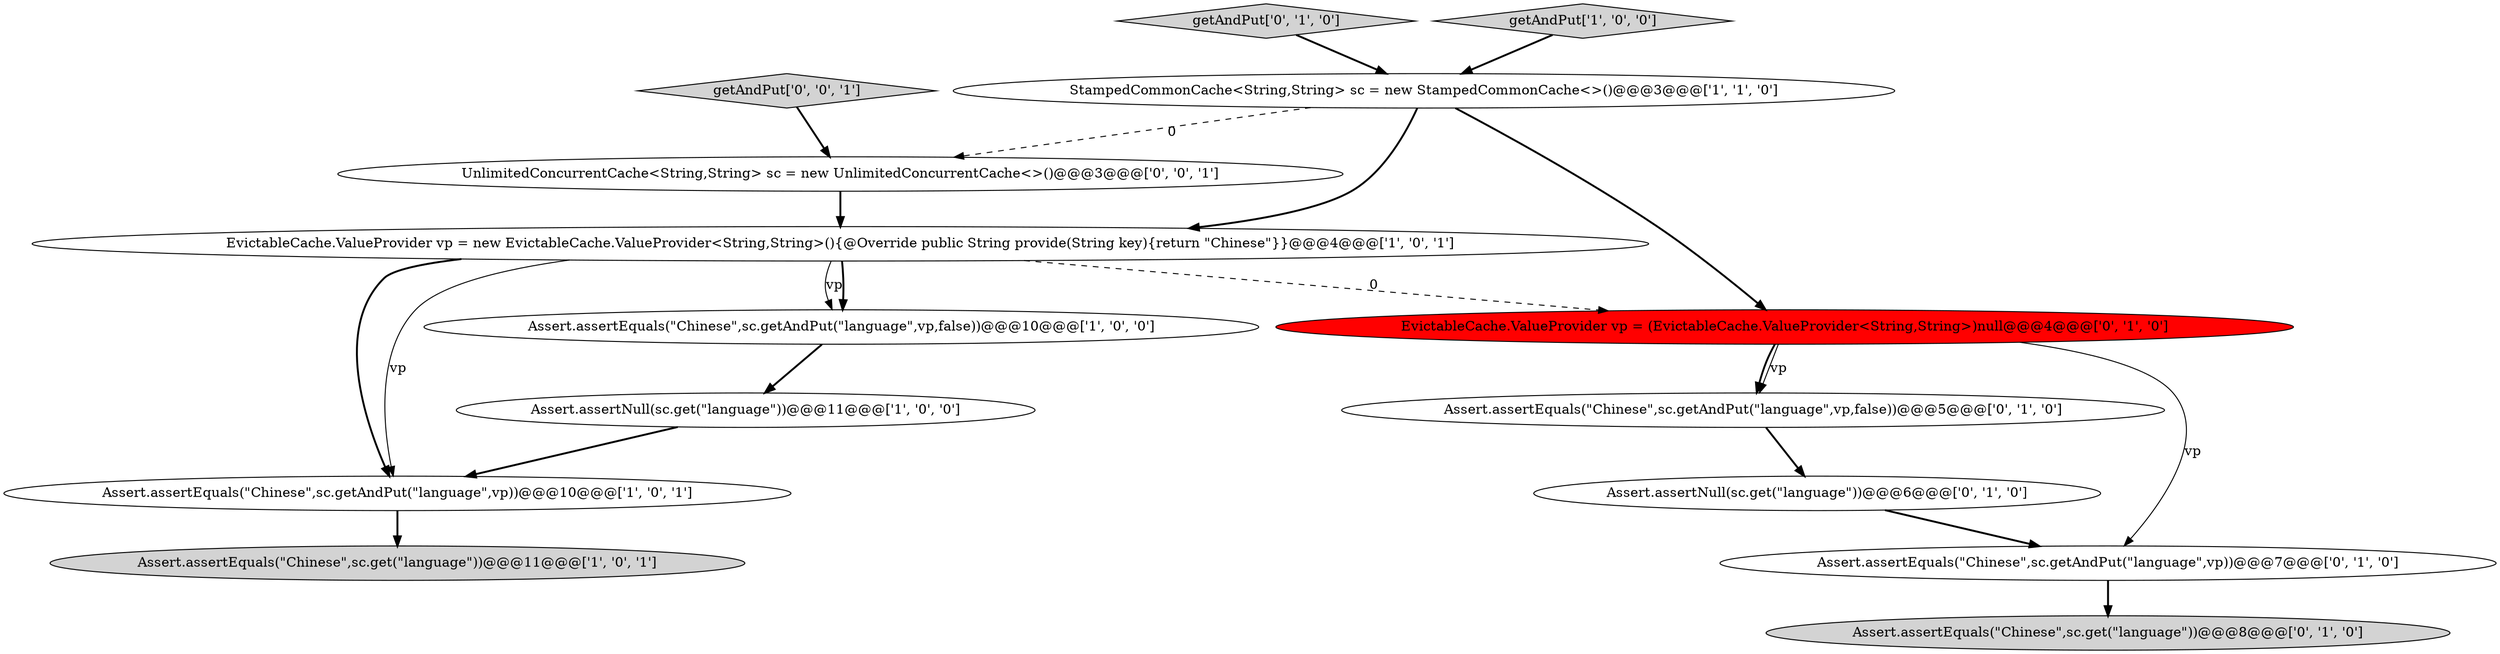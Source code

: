 digraph {
13 [style = filled, label = "UnlimitedConcurrentCache<String,String> sc = new UnlimitedConcurrentCache<>()@@@3@@@['0', '0', '1']", fillcolor = white, shape = ellipse image = "AAA0AAABBB3BBB"];
9 [style = filled, label = "Assert.assertEquals(\"Chinese\",sc.getAndPut(\"language\",vp,false))@@@5@@@['0', '1', '0']", fillcolor = white, shape = ellipse image = "AAA0AAABBB2BBB"];
3 [style = filled, label = "EvictableCache.ValueProvider vp = new EvictableCache.ValueProvider<String,String>(){@Override public String provide(String key){return \"Chinese\"}}@@@4@@@['1', '0', '1']", fillcolor = white, shape = ellipse image = "AAA0AAABBB1BBB"];
10 [style = filled, label = "Assert.assertNull(sc.get(\"language\"))@@@6@@@['0', '1', '0']", fillcolor = white, shape = ellipse image = "AAA0AAABBB2BBB"];
12 [style = filled, label = "getAndPut['0', '1', '0']", fillcolor = lightgray, shape = diamond image = "AAA0AAABBB2BBB"];
2 [style = filled, label = "Assert.assertEquals(\"Chinese\",sc.getAndPut(\"language\",vp,false))@@@10@@@['1', '0', '0']", fillcolor = white, shape = ellipse image = "AAA0AAABBB1BBB"];
6 [style = filled, label = "Assert.assertEquals(\"Chinese\",sc.getAndPut(\"language\",vp))@@@10@@@['1', '0', '1']", fillcolor = white, shape = ellipse image = "AAA0AAABBB1BBB"];
1 [style = filled, label = "Assert.assertEquals(\"Chinese\",sc.get(\"language\"))@@@11@@@['1', '0', '1']", fillcolor = lightgray, shape = ellipse image = "AAA0AAABBB1BBB"];
0 [style = filled, label = "Assert.assertNull(sc.get(\"language\"))@@@11@@@['1', '0', '0']", fillcolor = white, shape = ellipse image = "AAA0AAABBB1BBB"];
8 [style = filled, label = "Assert.assertEquals(\"Chinese\",sc.getAndPut(\"language\",vp))@@@7@@@['0', '1', '0']", fillcolor = white, shape = ellipse image = "AAA0AAABBB2BBB"];
7 [style = filled, label = "Assert.assertEquals(\"Chinese\",sc.get(\"language\"))@@@8@@@['0', '1', '0']", fillcolor = lightgray, shape = ellipse image = "AAA0AAABBB2BBB"];
14 [style = filled, label = "getAndPut['0', '0', '1']", fillcolor = lightgray, shape = diamond image = "AAA0AAABBB3BBB"];
5 [style = filled, label = "getAndPut['1', '0', '0']", fillcolor = lightgray, shape = diamond image = "AAA0AAABBB1BBB"];
11 [style = filled, label = "EvictableCache.ValueProvider vp = (EvictableCache.ValueProvider<String,String>)null@@@4@@@['0', '1', '0']", fillcolor = red, shape = ellipse image = "AAA1AAABBB2BBB"];
4 [style = filled, label = "StampedCommonCache<String,String> sc = new StampedCommonCache<>()@@@3@@@['1', '1', '0']", fillcolor = white, shape = ellipse image = "AAA0AAABBB1BBB"];
4->3 [style = bold, label=""];
0->6 [style = bold, label=""];
3->6 [style = bold, label=""];
11->8 [style = solid, label="vp"];
9->10 [style = bold, label=""];
11->9 [style = bold, label=""];
8->7 [style = bold, label=""];
3->2 [style = solid, label="vp"];
6->1 [style = bold, label=""];
2->0 [style = bold, label=""];
3->2 [style = bold, label=""];
10->8 [style = bold, label=""];
12->4 [style = bold, label=""];
13->3 [style = bold, label=""];
5->4 [style = bold, label=""];
3->6 [style = solid, label="vp"];
14->13 [style = bold, label=""];
4->13 [style = dashed, label="0"];
4->11 [style = bold, label=""];
11->9 [style = solid, label="vp"];
3->11 [style = dashed, label="0"];
}

